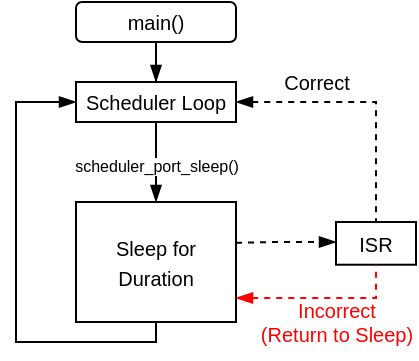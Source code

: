 <mxfile version="21.2.1" type="device">
  <diagram name="Page-1" id="LEeZ95nxpSWw1AGHZ1Hd">
    <mxGraphModel dx="333" dy="369" grid="1" gridSize="10" guides="1" tooltips="1" connect="1" arrows="1" fold="1" page="1" pageScale="1" pageWidth="850" pageHeight="1100" math="0" shadow="0">
      <root>
        <mxCell id="0" />
        <mxCell id="1" parent="0" />
        <mxCell id="yHvDCYGFjGAFw5tdtCBj-9" value="" style="edgeStyle=orthogonalEdgeStyle;rounded=0;orthogonalLoop=1;jettySize=auto;html=1;entryX=0.5;entryY=0;entryDx=0;entryDy=0;jumpSize=6;targetPerimeterSpacing=0;endArrow=blockThin;endFill=1;" parent="1" source="jRqtNyKgf6l_IyG3Fnu4-1" target="CsunBCRFdsrug3nYcb-u-2" edge="1">
          <mxGeometry relative="1" as="geometry">
            <mxPoint x="200" y="230" as="targetPoint" />
          </mxGeometry>
        </mxCell>
        <mxCell id="CsunBCRFdsrug3nYcb-u-8" value="&lt;font style=&quot;font-size: 8px;&quot;&gt;scheduler_port_sleep()&lt;/font&gt;" style="edgeLabel;html=1;align=center;verticalAlign=middle;resizable=0;points=[];fontSize=8;" parent="yHvDCYGFjGAFw5tdtCBj-9" vertex="1" connectable="0">
          <mxGeometry x="0.533" relative="1" as="geometry">
            <mxPoint as="offset" />
          </mxGeometry>
        </mxCell>
        <mxCell id="jRqtNyKgf6l_IyG3Fnu4-1" value="&lt;font style=&quot;font-size: 10px;&quot;&gt;main()&lt;/font&gt;" style="rounded=1;whiteSpace=wrap;html=1;" parent="1" vertex="1">
          <mxGeometry x="160" y="160" width="80" height="20" as="geometry" />
        </mxCell>
        <mxCell id="jRqtNyKgf6l_IyG3Fnu4-7" style="edgeStyle=orthogonalEdgeStyle;rounded=0;orthogonalLoop=1;jettySize=auto;html=1;entryX=0;entryY=0.5;entryDx=0;entryDy=0;exitX=0.5;exitY=1;exitDx=0;exitDy=0;endArrow=blockThin;endFill=1;" parent="1" source="CsunBCRFdsrug3nYcb-u-2" target="jRqtNyKgf6l_IyG3Fnu4-8" edge="1">
          <mxGeometry relative="1" as="geometry">
            <mxPoint x="100" y="140" as="targetPoint" />
            <Array as="points">
              <mxPoint x="200" y="330" />
              <mxPoint x="130" y="330" />
              <mxPoint x="130" y="210" />
            </Array>
            <mxPoint x="200" y="380" as="sourcePoint" />
          </mxGeometry>
        </mxCell>
        <mxCell id="jRqtNyKgf6l_IyG3Fnu4-8" value="&lt;font style=&quot;font-size: 10px;&quot;&gt;Scheduler Loop&lt;/font&gt;" style="rounded=0;whiteSpace=wrap;html=1;" parent="1" vertex="1">
          <mxGeometry x="160" y="200" width="80" height="20" as="geometry" />
        </mxCell>
        <mxCell id="V1fbTBzL040UEDJPXokG-9" value="" style="endArrow=blockThin;html=1;rounded=0;entryX=0.5;entryY=0;entryDx=0;entryDy=0;endFill=1;" parent="1" target="jRqtNyKgf6l_IyG3Fnu4-8" edge="1">
          <mxGeometry width="50" height="50" relative="1" as="geometry">
            <mxPoint x="200" y="180" as="sourcePoint" />
            <mxPoint x="270" y="170" as="targetPoint" />
          </mxGeometry>
        </mxCell>
        <mxCell id="CsunBCRFdsrug3nYcb-u-2" value="&lt;font style=&quot;font-size: 10px;&quot;&gt;Sleep for Duration&lt;/font&gt;" style="rounded=0;whiteSpace=wrap;html=1;" parent="1" vertex="1">
          <mxGeometry x="160" y="260" width="80" height="60" as="geometry" />
        </mxCell>
        <mxCell id="Kq-RNaes0EIUHEtlj1Y9-1" value="&lt;font style=&quot;font-size: 10px;&quot;&gt;ISR&lt;/font&gt;" style="rounded=0;whiteSpace=wrap;html=1;" parent="1" vertex="1">
          <mxGeometry x="290" y="270" width="40" height="21.36" as="geometry" />
        </mxCell>
        <mxCell id="Kq-RNaes0EIUHEtlj1Y9-2" value="" style="endArrow=blockThin;html=1;rounded=0;jumpStyle=none;dashed=1;endFill=1;exitX=1;exitY=0.34;exitDx=0;exitDy=0;exitPerimeter=0;" parent="1" source="CsunBCRFdsrug3nYcb-u-2" edge="1">
          <mxGeometry width="50" height="50" relative="1" as="geometry">
            <mxPoint x="240" y="269.23" as="sourcePoint" />
            <mxPoint x="290" y="280" as="targetPoint" />
            <Array as="points">
              <mxPoint x="260" y="280" />
              <mxPoint x="270" y="280" />
            </Array>
          </mxGeometry>
        </mxCell>
        <mxCell id="Kq-RNaes0EIUHEtlj1Y9-4" style="edgeStyle=orthogonalEdgeStyle;rounded=0;jumpSize=6;orthogonalLoop=1;jettySize=auto;html=1;exitX=0.5;exitY=1;exitDx=0;exitDy=0;fontSize=8;targetPerimeterSpacing=0;" parent="1" source="Kq-RNaes0EIUHEtlj1Y9-1" target="Kq-RNaes0EIUHEtlj1Y9-1" edge="1">
          <mxGeometry relative="1" as="geometry" />
        </mxCell>
        <mxCell id="Kq-RNaes0EIUHEtlj1Y9-5" value="" style="endArrow=none;dashed=1;html=1;rounded=0;fontSize=8;targetPerimeterSpacing=0;jumpSize=6;entryX=0.5;entryY=0;entryDx=0;entryDy=0;startArrow=blockThin;startFill=1;exitX=1;exitY=0.5;exitDx=0;exitDy=0;" parent="1" source="jRqtNyKgf6l_IyG3Fnu4-8" target="Kq-RNaes0EIUHEtlj1Y9-1" edge="1">
          <mxGeometry width="50" height="50" relative="1" as="geometry">
            <mxPoint x="200" y="300" as="sourcePoint" />
            <mxPoint x="300" y="290" as="targetPoint" />
            <Array as="points">
              <mxPoint x="310" y="210" />
            </Array>
          </mxGeometry>
        </mxCell>
        <mxCell id="Kq-RNaes0EIUHEtlj1Y9-13" value="&lt;font color=&quot;#000000&quot;&gt;Correct&lt;/font&gt;" style="edgeLabel;html=1;align=center;verticalAlign=middle;resizable=0;points=[];fontSize=10;fontColor=#FF0000;" parent="Kq-RNaes0EIUHEtlj1Y9-5" vertex="1" connectable="0">
          <mxGeometry x="-0.274" y="-1" relative="1" as="geometry">
            <mxPoint x="-7" y="-11" as="offset" />
          </mxGeometry>
        </mxCell>
        <mxCell id="Kq-RNaes0EIUHEtlj1Y9-9" value="" style="endArrow=none;dashed=1;html=1;rounded=0;fontSize=8;targetPerimeterSpacing=0;jumpSize=6;startArrow=blockThin;startFill=1;strokeColor=#FF0000;" parent="1" edge="1">
          <mxGeometry width="50" height="50" relative="1" as="geometry">
            <mxPoint x="240" y="308" as="sourcePoint" />
            <mxPoint x="310" y="291.36" as="targetPoint" />
            <Array as="points">
              <mxPoint x="280" y="308" />
              <mxPoint x="310" y="308" />
            </Array>
          </mxGeometry>
        </mxCell>
        <mxCell id="Kq-RNaes0EIUHEtlj1Y9-11" value="&lt;font color=&quot;#ff0000&quot;&gt;Incorrect&lt;br&gt;(Return to Sleep)&lt;br&gt;&lt;/font&gt;" style="edgeLabel;html=1;align=center;verticalAlign=middle;resizable=0;points=[];fontSize=10;" parent="Kq-RNaes0EIUHEtlj1Y9-9" vertex="1" connectable="0">
          <mxGeometry x="0.006" y="-1" relative="1" as="geometry">
            <mxPoint x="6" y="11" as="offset" />
          </mxGeometry>
        </mxCell>
      </root>
    </mxGraphModel>
  </diagram>
</mxfile>

